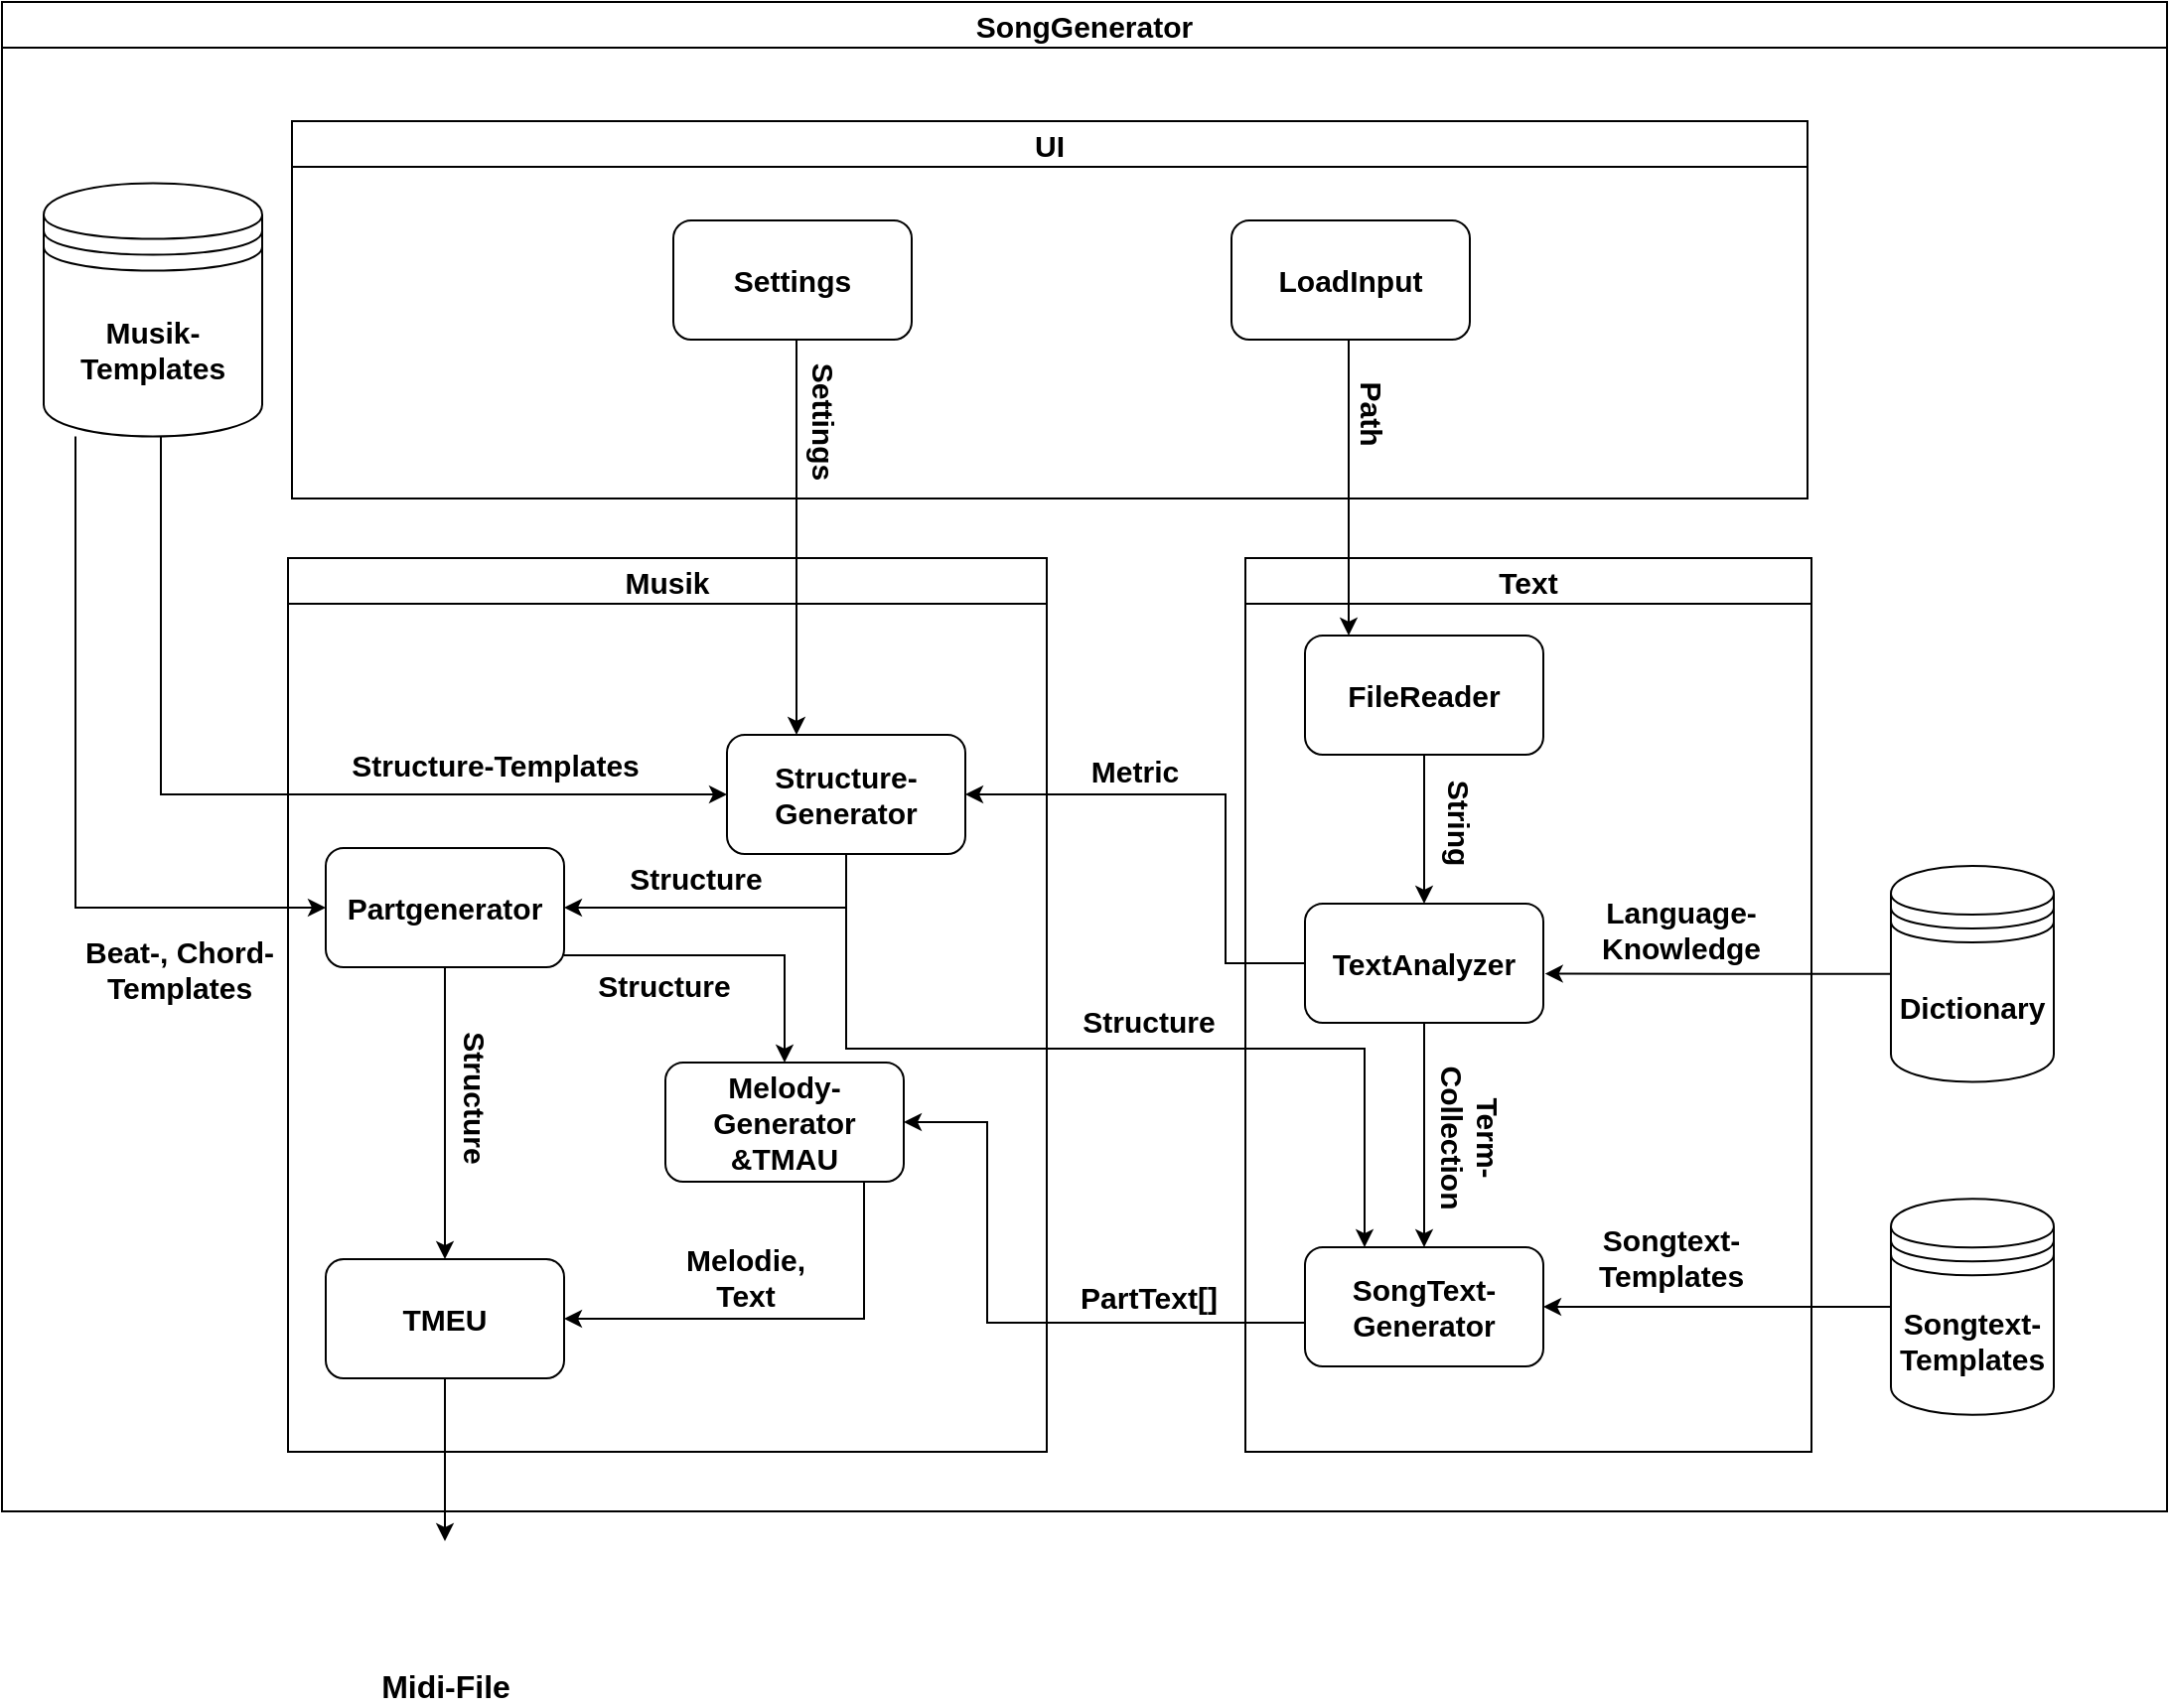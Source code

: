 <mxfile version="20.6.0" type="device"><diagram id="q7XgHUU72x0wfXdPzTMy" name="Page-1"><mxGraphModel dx="2278" dy="887" grid="0" gridSize="10" guides="1" tooltips="1" connect="1" arrows="1" fold="1" page="0" pageScale="1" pageWidth="827" pageHeight="1169" math="0" shadow="0"><root><mxCell id="0"/><mxCell id="1" parent="0"/><mxCell id="Bw7KUnaKW9ioLCfZx_DI-15" value="SongGenerator" style="swimlane;fontSize=15;" parent="1" vertex="1"><mxGeometry x="-140" y="60" width="1090" height="760" as="geometry"/></mxCell><mxCell id="Bw7KUnaKW9ioLCfZx_DI-16" value="Musik" style="swimlane;fontSize=15;" parent="Bw7KUnaKW9ioLCfZx_DI-15" vertex="1"><mxGeometry x="144" y="280" width="382" height="450" as="geometry"/></mxCell><mxCell id="Bw7KUnaKW9ioLCfZx_DI-59" style="edgeStyle=orthogonalEdgeStyle;rounded=0;orthogonalLoop=1;jettySize=auto;html=1;entryX=1;entryY=0.5;entryDx=0;entryDy=0;fontSize=15;" parent="Bw7KUnaKW9ioLCfZx_DI-16" source="Bw7KUnaKW9ioLCfZx_DI-18" target="Bw7KUnaKW9ioLCfZx_DI-19" edge="1"><mxGeometry relative="1" as="geometry"><Array as="points"><mxPoint x="281" y="176"/></Array></mxGeometry></mxCell><mxCell id="Bw7KUnaKW9ioLCfZx_DI-18" value="&lt;div style=&quot;font-size: 15px;&quot;&gt;&lt;b&gt;&lt;font style=&quot;font-size: 15px;&quot;&gt;Structure-Generator&lt;/font&gt;&lt;/b&gt;&lt;/div&gt;" style="rounded=1;whiteSpace=wrap;html=1;" parent="Bw7KUnaKW9ioLCfZx_DI-16" vertex="1"><mxGeometry x="221" y="89" width="120" height="60" as="geometry"/></mxCell><mxCell id="Bw7KUnaKW9ioLCfZx_DI-84" style="edgeStyle=orthogonalEdgeStyle;rounded=0;orthogonalLoop=1;jettySize=auto;html=1;fontSize=15;entryX=0.5;entryY=0;entryDx=0;entryDy=0;" parent="Bw7KUnaKW9ioLCfZx_DI-16" source="Bw7KUnaKW9ioLCfZx_DI-19" target="Bw7KUnaKW9ioLCfZx_DI-7" edge="1"><mxGeometry relative="1" as="geometry"><mxPoint x="100" y="220" as="targetPoint"/></mxGeometry></mxCell><mxCell id="TwBODV4TiFISlU9KKd_Q-5" style="edgeStyle=orthogonalEdgeStyle;rounded=0;orthogonalLoop=1;jettySize=auto;html=1;entryX=0.5;entryY=0;entryDx=0;entryDy=0;" parent="Bw7KUnaKW9ioLCfZx_DI-16" source="Bw7KUnaKW9ioLCfZx_DI-19" target="Bw7KUnaKW9ioLCfZx_DI-14" edge="1"><mxGeometry relative="1" as="geometry"><Array as="points"><mxPoint x="250" y="200"/></Array></mxGeometry></mxCell><mxCell id="Bw7KUnaKW9ioLCfZx_DI-19" value="&lt;div style=&quot;font-size: 15px;&quot;&gt;&lt;b&gt;&lt;font style=&quot;font-size: 15px;&quot;&gt;Partgenerator&lt;/font&gt;&lt;/b&gt;&lt;/div&gt;" style="rounded=1;whiteSpace=wrap;html=1;" parent="Bw7KUnaKW9ioLCfZx_DI-16" vertex="1"><mxGeometry x="19" y="146" width="120" height="60" as="geometry"/></mxCell><mxCell id="Bw7KUnaKW9ioLCfZx_DI-70" value="&lt;b&gt;Structure&lt;/b&gt;" style="text;html=1;align=center;verticalAlign=middle;resizable=0;points=[];autosize=1;strokeColor=none;fillColor=none;fontSize=15;rotation=0;" parent="Bw7KUnaKW9ioLCfZx_DI-16" vertex="1"><mxGeometry x="160" y="146" width="90" height="30" as="geometry"/></mxCell><mxCell id="Bw7KUnaKW9ioLCfZx_DI-85" value="&lt;b&gt;Structure&lt;/b&gt;" style="text;html=1;align=center;verticalAlign=middle;resizable=0;points=[];autosize=1;strokeColor=none;fillColor=none;fontSize=15;rotation=0;" parent="Bw7KUnaKW9ioLCfZx_DI-16" vertex="1"><mxGeometry x="146" y="200" width="85" height="30" as="geometry"/></mxCell><mxCell id="TwBODV4TiFISlU9KKd_Q-4" style="edgeStyle=orthogonalEdgeStyle;rounded=0;orthogonalLoop=1;jettySize=auto;html=1;entryX=1;entryY=0.5;entryDx=0;entryDy=0;" parent="Bw7KUnaKW9ioLCfZx_DI-16" source="Bw7KUnaKW9ioLCfZx_DI-14" target="Bw7KUnaKW9ioLCfZx_DI-7" edge="1"><mxGeometry relative="1" as="geometry"><Array as="points"><mxPoint x="290" y="383"/></Array></mxGeometry></mxCell><mxCell id="Bw7KUnaKW9ioLCfZx_DI-14" value="&lt;div style=&quot;font-size: 15px;&quot;&gt;&lt;b&gt;&lt;font style=&quot;font-size: 15px;&quot;&gt;Melody-Generator &amp;amp;TMAU&lt;br&gt;&lt;/font&gt;&lt;/b&gt;&lt;/div&gt;" style="rounded=1;whiteSpace=wrap;html=1;" parent="Bw7KUnaKW9ioLCfZx_DI-16" vertex="1"><mxGeometry x="190" y="254" width="120" height="60" as="geometry"/></mxCell><mxCell id="Bw7KUnaKW9ioLCfZx_DI-7" value="&lt;div style=&quot;font-size: 15px;&quot;&gt;&lt;b&gt;&lt;font style=&quot;font-size: 15px;&quot;&gt;TMEU&lt;/font&gt;&lt;/b&gt;&lt;/div&gt;" style="rounded=1;whiteSpace=wrap;html=1;" parent="Bw7KUnaKW9ioLCfZx_DI-16" vertex="1"><mxGeometry x="19" y="353" width="120" height="60" as="geometry"/></mxCell><mxCell id="TwBODV4TiFISlU9KKd_Q-6" value="&lt;font style=&quot;font-size: 15px;&quot;&gt;&lt;b&gt;Melodie,&lt;br&gt;Text&lt;/b&gt;&lt;/font&gt;" style="text;html=1;align=center;verticalAlign=middle;resizable=0;points=[];autosize=1;strokeColor=none;fillColor=none;imageWidth=28;" parent="Bw7KUnaKW9ioLCfZx_DI-16" vertex="1"><mxGeometry x="191" y="338" width="78" height="48" as="geometry"/></mxCell><mxCell id="TwBODV4TiFISlU9KKd_Q-12" value="&lt;b&gt;Structure-Templates&lt;/b&gt;" style="text;html=1;align=center;verticalAlign=middle;resizable=0;points=[];autosize=1;strokeColor=none;fillColor=none;fontSize=15;rotation=0;" parent="Bw7KUnaKW9ioLCfZx_DI-16" vertex="1"><mxGeometry x="22" y="89" width="163" height="30" as="geometry"/></mxCell><mxCell id="gokOVbwyMGTNYn7mAORY-1" value="&lt;b&gt;Structure&lt;/b&gt;" style="text;html=1;align=center;verticalAlign=middle;resizable=0;points=[];autosize=1;strokeColor=none;fillColor=none;fontSize=15;rotation=90;" vertex="1" parent="Bw7KUnaKW9ioLCfZx_DI-16"><mxGeometry x="52" y="256" width="85" height="30" as="geometry"/></mxCell><mxCell id="Bw7KUnaKW9ioLCfZx_DI-23" value="Text" style="swimlane;fontSize=15;" parent="Bw7KUnaKW9ioLCfZx_DI-15" vertex="1"><mxGeometry x="626" y="280" width="285" height="450" as="geometry"/></mxCell><mxCell id="Bw7KUnaKW9ioLCfZx_DI-38" style="edgeStyle=orthogonalEdgeStyle;rounded=0;orthogonalLoop=1;jettySize=auto;html=1;fontSize=15;" parent="Bw7KUnaKW9ioLCfZx_DI-23" source="Bw7KUnaKW9ioLCfZx_DI-30" target="Bw7KUnaKW9ioLCfZx_DI-31" edge="1"><mxGeometry relative="1" as="geometry"/></mxCell><mxCell id="Bw7KUnaKW9ioLCfZx_DI-30" value="&lt;font style=&quot;font-size: 15px;&quot;&gt;&lt;b&gt;FileReader&lt;/b&gt;&lt;/font&gt;" style="rounded=1;whiteSpace=wrap;html=1;" parent="Bw7KUnaKW9ioLCfZx_DI-23" vertex="1"><mxGeometry x="30" y="39" width="120" height="60" as="geometry"/></mxCell><mxCell id="ZRS_wyJvW1pSWs8wOtsJ-9" style="edgeStyle=orthogonalEdgeStyle;rounded=0;orthogonalLoop=1;jettySize=auto;html=1;" parent="Bw7KUnaKW9ioLCfZx_DI-23" source="Bw7KUnaKW9ioLCfZx_DI-31" target="Bw7KUnaKW9ioLCfZx_DI-34" edge="1"><mxGeometry relative="1" as="geometry"/></mxCell><mxCell id="Bw7KUnaKW9ioLCfZx_DI-31" value="&lt;font style=&quot;font-size: 15px;&quot;&gt;&lt;b&gt;TextAnalyze&lt;/b&gt;&lt;font style=&quot;font-size: 15px;&quot;&gt;&lt;b&gt;r&lt;/b&gt;&lt;/font&gt;&lt;/font&gt;" style="rounded=1;whiteSpace=wrap;html=1;" parent="Bw7KUnaKW9ioLCfZx_DI-23" vertex="1"><mxGeometry x="30" y="174" width="120" height="60" as="geometry"/></mxCell><mxCell id="Bw7KUnaKW9ioLCfZx_DI-64" value="&lt;div&gt;&lt;b&gt;String&lt;/b&gt;&lt;/div&gt;" style="text;html=1;align=center;verticalAlign=middle;resizable=0;points=[];autosize=1;strokeColor=none;fillColor=none;fontSize=15;rotation=90;" parent="Bw7KUnaKW9ioLCfZx_DI-23" vertex="1"><mxGeometry x="73" y="118" width="70" height="30" as="geometry"/></mxCell><mxCell id="Bw7KUnaKW9ioLCfZx_DI-67" value="&lt;div&gt;&lt;b&gt;Term-&lt;/b&gt;&lt;/div&gt;&lt;div&gt;&lt;b&gt;Collection&lt;/b&gt;&lt;/div&gt;" style="text;html=1;align=center;verticalAlign=middle;resizable=0;points=[];autosize=1;strokeColor=none;fillColor=none;fontSize=15;rotation=90;" parent="Bw7KUnaKW9ioLCfZx_DI-23" vertex="1"><mxGeometry x="68" y="267" width="91" height="48" as="geometry"/></mxCell><mxCell id="Bw7KUnaKW9ioLCfZx_DI-34" value="&lt;div&gt;&lt;b&gt;SongText-Generator&lt;/b&gt;&lt;/div&gt;" style="rounded=1;whiteSpace=wrap;html=1;fontSize=15;" parent="Bw7KUnaKW9ioLCfZx_DI-23" vertex="1"><mxGeometry x="30" y="347" width="120" height="60" as="geometry"/></mxCell><mxCell id="TwBODV4TiFISlU9KKd_Q-16" value="&lt;div&gt;&lt;b&gt;Songtext-&lt;/b&gt;&lt;/div&gt;&lt;div&gt;&lt;b&gt;Template&lt;/b&gt;&lt;b&gt;s&lt;/b&gt;&lt;/div&gt;" style="text;html=1;align=center;verticalAlign=middle;resizable=0;points=[];autosize=1;strokeColor=none;fillColor=none;fontSize=15;rotation=0;" parent="Bw7KUnaKW9ioLCfZx_DI-23" vertex="1"><mxGeometry x="168" y="328" width="91" height="48" as="geometry"/></mxCell><mxCell id="TwBODV4TiFISlU9KKd_Q-20" value="&lt;div style=&quot;&quot;&gt;&lt;font style=&quot;font-size: 15px;&quot;&gt;&lt;b&gt;Language-&lt;/b&gt;&lt;/font&gt;&lt;/div&gt;&lt;div style=&quot;&quot;&gt;&lt;font style=&quot;font-size: 15px;&quot;&gt;&lt;b&gt;Knowledge&lt;/b&gt;&lt;/font&gt;&lt;/div&gt;" style="text;html=1;align=center;verticalAlign=middle;resizable=0;points=[];autosize=1;strokeColor=none;fillColor=none;fontSize=15;" parent="Bw7KUnaKW9ioLCfZx_DI-23" vertex="1"><mxGeometry x="170" y="163" width="98" height="48" as="geometry"/></mxCell><mxCell id="Bw7KUnaKW9ioLCfZx_DI-41" value="UI" style="swimlane;fontSize=15;" parent="Bw7KUnaKW9ioLCfZx_DI-15" vertex="1"><mxGeometry x="146" y="60" width="763" height="190" as="geometry"/></mxCell><mxCell id="Bw7KUnaKW9ioLCfZx_DI-49" value="&lt;b&gt;LoadInput&lt;/b&gt;" style="rounded=1;whiteSpace=wrap;html=1;fontSize=15;" parent="Bw7KUnaKW9ioLCfZx_DI-41" vertex="1"><mxGeometry x="473" y="50" width="120" height="60" as="geometry"/></mxCell><mxCell id="Bw7KUnaKW9ioLCfZx_DI-52" value="&lt;b&gt;Settings&lt;/b&gt;" style="rounded=1;whiteSpace=wrap;html=1;fontSize=15;" parent="Bw7KUnaKW9ioLCfZx_DI-41" vertex="1"><mxGeometry x="192" y="50" width="120" height="60" as="geometry"/></mxCell><mxCell id="Bw7KUnaKW9ioLCfZx_DI-66" value="&lt;b&gt;Path&lt;/b&gt;" style="text;html=1;align=center;verticalAlign=middle;resizable=0;points=[];autosize=1;strokeColor=none;fillColor=none;fontSize=15;rotation=90;" parent="Bw7KUnaKW9ioLCfZx_DI-41" vertex="1"><mxGeometry x="514" y="132" width="60" height="30" as="geometry"/></mxCell><mxCell id="Bw7KUnaKW9ioLCfZx_DI-68" value="&lt;div&gt;&lt;b&gt;Settings&lt;/b&gt;&lt;/div&gt;" style="text;html=1;align=center;verticalAlign=middle;resizable=0;points=[];autosize=1;strokeColor=none;fillColor=none;fontSize=15;rotation=90;" parent="Bw7KUnaKW9ioLCfZx_DI-41" vertex="1"><mxGeometry x="228" y="136" width="80" height="30" as="geometry"/></mxCell><mxCell id="Bw7KUnaKW9ioLCfZx_DI-51" style="edgeStyle=orthogonalEdgeStyle;rounded=0;orthogonalLoop=1;jettySize=auto;html=1;fontSize=15;" parent="Bw7KUnaKW9ioLCfZx_DI-15" source="Bw7KUnaKW9ioLCfZx_DI-49" target="Bw7KUnaKW9ioLCfZx_DI-30" edge="1"><mxGeometry relative="1" as="geometry"><Array as="points"><mxPoint x="678" y="190"/><mxPoint x="678" y="190"/></Array></mxGeometry></mxCell><mxCell id="Bw7KUnaKW9ioLCfZx_DI-53" style="edgeStyle=orthogonalEdgeStyle;rounded=0;orthogonalLoop=1;jettySize=auto;html=1;fontSize=15;" parent="Bw7KUnaKW9ioLCfZx_DI-15" source="Bw7KUnaKW9ioLCfZx_DI-52" target="Bw7KUnaKW9ioLCfZx_DI-18" edge="1"><mxGeometry relative="1" as="geometry"><Array as="points"><mxPoint x="400" y="190"/><mxPoint x="400" y="190"/></Array></mxGeometry></mxCell><mxCell id="Bw7KUnaKW9ioLCfZx_DI-71" value="&lt;div&gt;&lt;b&gt;PartText[]&lt;/b&gt;&lt;/div&gt;" style="text;html=1;align=center;verticalAlign=middle;resizable=0;points=[];autosize=1;strokeColor=none;fillColor=none;fontSize=15;rotation=0;" parent="Bw7KUnaKW9ioLCfZx_DI-15" vertex="1"><mxGeometry x="532" y="637" width="90" height="30" as="geometry"/></mxCell><mxCell id="0sY0iIwf8hfW6d6dym66-2" value="&lt;b&gt;Metric&lt;/b&gt;" style="text;html=1;align=center;verticalAlign=middle;resizable=0;points=[];autosize=1;strokeColor=none;fillColor=none;fontSize=15;rotation=0;" parent="Bw7KUnaKW9ioLCfZx_DI-15" vertex="1"><mxGeometry x="539" y="372" width="62" height="30" as="geometry"/></mxCell><mxCell id="Bw7KUnaKW9ioLCfZx_DI-93" style="edgeStyle=orthogonalEdgeStyle;rounded=0;orthogonalLoop=1;jettySize=auto;html=1;fontSize=15;entryX=1;entryY=0.5;entryDx=0;entryDy=0;exitX=0;exitY=0.75;exitDx=0;exitDy=0;" parent="Bw7KUnaKW9ioLCfZx_DI-15" source="Bw7KUnaKW9ioLCfZx_DI-34" target="Bw7KUnaKW9ioLCfZx_DI-14" edge="1"><mxGeometry relative="1" as="geometry"><mxPoint x="460" y="565" as="targetPoint"/><mxPoint x="619" y="565" as="sourcePoint"/><Array as="points"><mxPoint x="656" y="665"/><mxPoint x="496" y="665"/><mxPoint x="496" y="564"/></Array></mxGeometry></mxCell><mxCell id="ZRS_wyJvW1pSWs8wOtsJ-7" style="edgeStyle=orthogonalEdgeStyle;rounded=0;orthogonalLoop=1;jettySize=auto;html=1;entryX=0;entryY=0.5;entryDx=0;entryDy=0;" parent="Bw7KUnaKW9ioLCfZx_DI-15" source="TwBODV4TiFISlU9KKd_Q-8" target="Bw7KUnaKW9ioLCfZx_DI-18" edge="1"><mxGeometry relative="1" as="geometry"><Array as="points"><mxPoint x="80" y="399"/></Array></mxGeometry></mxCell><mxCell id="ZRS_wyJvW1pSWs8wOtsJ-8" style="edgeStyle=orthogonalEdgeStyle;rounded=0;orthogonalLoop=1;jettySize=auto;html=1;entryX=0;entryY=0.5;entryDx=0;entryDy=0;" parent="Bw7KUnaKW9ioLCfZx_DI-15" source="TwBODV4TiFISlU9KKd_Q-8" target="Bw7KUnaKW9ioLCfZx_DI-19" edge="1"><mxGeometry relative="1" as="geometry"><Array as="points"><mxPoint x="37" y="456"/></Array></mxGeometry></mxCell><mxCell id="TwBODV4TiFISlU9KKd_Q-8" value="&lt;b&gt;Musik-Templates&lt;/b&gt;" style="shape=datastore;whiteSpace=wrap;html=1;fontSize=15;" parent="Bw7KUnaKW9ioLCfZx_DI-15" vertex="1"><mxGeometry x="21" y="91.25" width="110" height="127.5" as="geometry"/></mxCell><mxCell id="TwBODV4TiFISlU9KKd_Q-13" value="&lt;div&gt;&lt;b&gt;Beat-, Chord-&lt;br&gt;Templates&lt;/b&gt;&lt;/div&gt;" style="text;html=1;align=center;verticalAlign=middle;resizable=0;points=[];autosize=1;strokeColor=none;fillColor=none;fontSize=15;rotation=0;" parent="Bw7KUnaKW9ioLCfZx_DI-15" vertex="1"><mxGeometry x="32" y="463.37" width="113" height="48" as="geometry"/></mxCell><mxCell id="TwBODV4TiFISlU9KKd_Q-15" style="edgeStyle=orthogonalEdgeStyle;rounded=0;orthogonalLoop=1;jettySize=auto;html=1;fontSize=15;" parent="Bw7KUnaKW9ioLCfZx_DI-15" source="TwBODV4TiFISlU9KKd_Q-14" target="Bw7KUnaKW9ioLCfZx_DI-34" edge="1"><mxGeometry relative="1" as="geometry"/></mxCell><mxCell id="TwBODV4TiFISlU9KKd_Q-14" value="&lt;b&gt;Songtext-&lt;br&gt;&lt;/b&gt;&lt;div&gt;&lt;b&gt;Templates&lt;/b&gt;&lt;/div&gt;" style="shape=datastore;whiteSpace=wrap;html=1;fontSize=15;" parent="Bw7KUnaKW9ioLCfZx_DI-15" vertex="1"><mxGeometry x="951" y="602.62" width="82" height="108.75" as="geometry"/></mxCell><mxCell id="TwBODV4TiFISlU9KKd_Q-18" style="edgeStyle=orthogonalEdgeStyle;rounded=0;orthogonalLoop=1;jettySize=auto;html=1;entryX=1.007;entryY=0.588;entryDx=0;entryDy=0;entryPerimeter=0;fontSize=15;" parent="Bw7KUnaKW9ioLCfZx_DI-15" source="TwBODV4TiFISlU9KKd_Q-17" target="Bw7KUnaKW9ioLCfZx_DI-31" edge="1"><mxGeometry relative="1" as="geometry"/></mxCell><mxCell id="TwBODV4TiFISlU9KKd_Q-17" value="&lt;b&gt;Dictionary&lt;/b&gt;" style="shape=datastore;whiteSpace=wrap;html=1;fontSize=15;" parent="Bw7KUnaKW9ioLCfZx_DI-15" vertex="1"><mxGeometry x="951" y="434.99" width="82" height="108.75" as="geometry"/></mxCell><mxCell id="ZRS_wyJvW1pSWs8wOtsJ-4" style="edgeStyle=orthogonalEdgeStyle;rounded=0;orthogonalLoop=1;jettySize=auto;html=1;entryX=1;entryY=0.5;entryDx=0;entryDy=0;" parent="Bw7KUnaKW9ioLCfZx_DI-15" source="Bw7KUnaKW9ioLCfZx_DI-31" target="Bw7KUnaKW9ioLCfZx_DI-18" edge="1"><mxGeometry relative="1" as="geometry"><Array as="points"><mxPoint x="616" y="484"/><mxPoint x="616" y="399"/></Array></mxGeometry></mxCell><mxCell id="Bw7KUnaKW9ioLCfZx_DI-69" value="&lt;b&gt;Structure&lt;/b&gt;" style="text;html=1;align=center;verticalAlign=middle;resizable=0;points=[];autosize=1;strokeColor=none;fillColor=none;fontSize=15;rotation=0;" parent="Bw7KUnaKW9ioLCfZx_DI-15" vertex="1"><mxGeometry x="532" y="498" width="90" height="30" as="geometry"/></mxCell><mxCell id="ZRS_wyJvW1pSWs8wOtsJ-13" style="edgeStyle=orthogonalEdgeStyle;rounded=0;orthogonalLoop=1;jettySize=auto;html=1;entryX=0.25;entryY=0;entryDx=0;entryDy=0;fontSize=15;" parent="Bw7KUnaKW9ioLCfZx_DI-15" source="Bw7KUnaKW9ioLCfZx_DI-18" target="Bw7KUnaKW9ioLCfZx_DI-34" edge="1"><mxGeometry relative="1" as="geometry"><Array as="points"><mxPoint x="425" y="527"/><mxPoint x="686" y="527"/></Array></mxGeometry></mxCell><mxCell id="TwBODV4TiFISlU9KKd_Q-21" value="&lt;font size=&quot;1&quot;&gt;&lt;b style=&quot;font-size: 16px;&quot;&gt;Midi-File&lt;/b&gt;&lt;/font&gt;" style="shape=image;html=1;verticalAlign=top;verticalLabelPosition=bottom;labelBackgroundColor=#ffffff;imageAspect=0;aspect=fixed;image=https://cdn1.iconfinder.com/data/icons/Futurosoft%20Icons%200.5.2/128x128/mimetypes/midi.png;fontSize=13;" parent="1" vertex="1"><mxGeometry x="54.5" y="835" width="57" height="57" as="geometry"/></mxCell><mxCell id="TwBODV4TiFISlU9KKd_Q-22" style="edgeStyle=orthogonalEdgeStyle;rounded=0;orthogonalLoop=1;jettySize=auto;html=1;fontSize=13;" parent="1" source="Bw7KUnaKW9ioLCfZx_DI-7" target="TwBODV4TiFISlU9KKd_Q-21" edge="1"><mxGeometry relative="1" as="geometry"/></mxCell></root></mxGraphModel></diagram></mxfile>